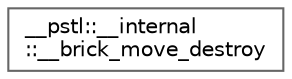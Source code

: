 digraph "Graphical Class Hierarchy"
{
 // LATEX_PDF_SIZE
  bgcolor="transparent";
  edge [fontname=Helvetica,fontsize=10,labelfontname=Helvetica,labelfontsize=10];
  node [fontname=Helvetica,fontsize=10,shape=box,height=0.2,width=0.4];
  rankdir="LR";
  Node0 [id="Node000000",label="__pstl::__internal\l::__brick_move_destroy",height=0.2,width=0.4,color="grey40", fillcolor="white", style="filled",URL="$struct____pstl_1_1____internal_1_1____brick__move__destroy.html",tooltip=" "];
}
